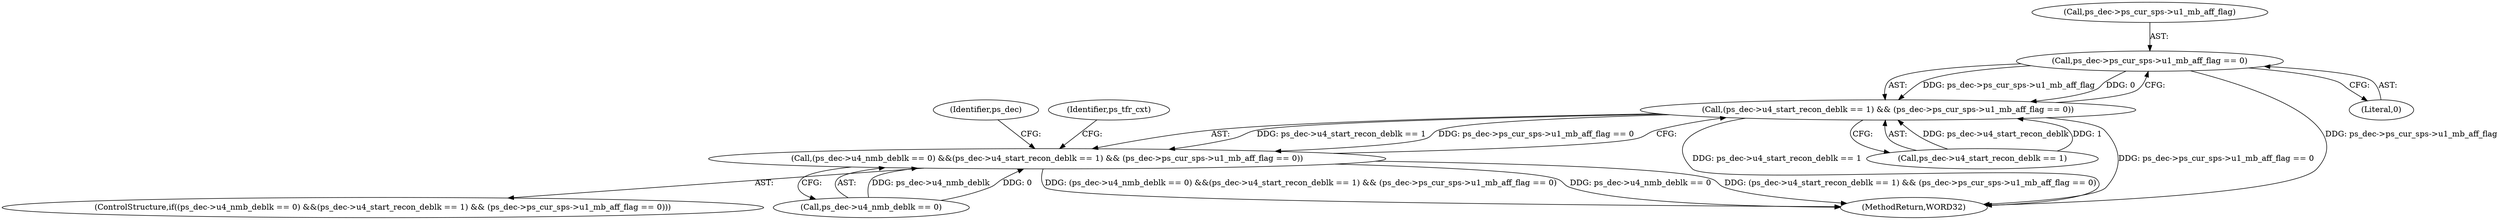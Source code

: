 digraph "0_Android_e629194c62a9a129ce378e08cb1059a8a53f1795@pointer" {
"1001601" [label="(Call,ps_dec->ps_cur_sps->u1_mb_aff_flag == 0)"];
"1001595" [label="(Call,(ps_dec->u4_start_recon_deblk == 1) && (ps_dec->ps_cur_sps->u1_mb_aff_flag == 0))"];
"1001589" [label="(Call,(ps_dec->u4_nmb_deblk == 0) &&(ps_dec->u4_start_recon_deblk == 1) && (ps_dec->ps_cur_sps->u1_mb_aff_flag == 0))"];
"1001596" [label="(Call,ps_dec->u4_start_recon_deblk == 1)"];
"1001588" [label="(ControlStructure,if((ps_dec->u4_nmb_deblk == 0) &&(ps_dec->u4_start_recon_deblk == 1) && (ps_dec->ps_cur_sps->u1_mb_aff_flag == 0)))"];
"1001601" [label="(Call,ps_dec->ps_cur_sps->u1_mb_aff_flag == 0)"];
"1001590" [label="(Call,ps_dec->u4_nmb_deblk == 0)"];
"1001602" [label="(Call,ps_dec->ps_cur_sps->u1_mb_aff_flag)"];
"1002124" [label="(MethodReturn,WORD32)"];
"1001677" [label="(Identifier,ps_dec)"];
"1001607" [label="(Literal,0)"];
"1001589" [label="(Call,(ps_dec->u4_nmb_deblk == 0) &&(ps_dec->u4_start_recon_deblk == 1) && (ps_dec->ps_cur_sps->u1_mb_aff_flag == 0))"];
"1001595" [label="(Call,(ps_dec->u4_start_recon_deblk == 1) && (ps_dec->ps_cur_sps->u1_mb_aff_flag == 0))"];
"1001614" [label="(Identifier,ps_tfr_cxt)"];
"1001601" -> "1001595"  [label="AST: "];
"1001601" -> "1001607"  [label="CFG: "];
"1001602" -> "1001601"  [label="AST: "];
"1001607" -> "1001601"  [label="AST: "];
"1001595" -> "1001601"  [label="CFG: "];
"1001601" -> "1002124"  [label="DDG: ps_dec->ps_cur_sps->u1_mb_aff_flag"];
"1001601" -> "1001595"  [label="DDG: ps_dec->ps_cur_sps->u1_mb_aff_flag"];
"1001601" -> "1001595"  [label="DDG: 0"];
"1001595" -> "1001589"  [label="AST: "];
"1001595" -> "1001596"  [label="CFG: "];
"1001596" -> "1001595"  [label="AST: "];
"1001589" -> "1001595"  [label="CFG: "];
"1001595" -> "1002124"  [label="DDG: ps_dec->u4_start_recon_deblk == 1"];
"1001595" -> "1002124"  [label="DDG: ps_dec->ps_cur_sps->u1_mb_aff_flag == 0"];
"1001595" -> "1001589"  [label="DDG: ps_dec->u4_start_recon_deblk == 1"];
"1001595" -> "1001589"  [label="DDG: ps_dec->ps_cur_sps->u1_mb_aff_flag == 0"];
"1001596" -> "1001595"  [label="DDG: ps_dec->u4_start_recon_deblk"];
"1001596" -> "1001595"  [label="DDG: 1"];
"1001589" -> "1001588"  [label="AST: "];
"1001589" -> "1001590"  [label="CFG: "];
"1001590" -> "1001589"  [label="AST: "];
"1001614" -> "1001589"  [label="CFG: "];
"1001677" -> "1001589"  [label="CFG: "];
"1001589" -> "1002124"  [label="DDG: (ps_dec->u4_nmb_deblk == 0) &&(ps_dec->u4_start_recon_deblk == 1) && (ps_dec->ps_cur_sps->u1_mb_aff_flag == 0)"];
"1001589" -> "1002124"  [label="DDG: ps_dec->u4_nmb_deblk == 0"];
"1001589" -> "1002124"  [label="DDG: (ps_dec->u4_start_recon_deblk == 1) && (ps_dec->ps_cur_sps->u1_mb_aff_flag == 0)"];
"1001590" -> "1001589"  [label="DDG: ps_dec->u4_nmb_deblk"];
"1001590" -> "1001589"  [label="DDG: 0"];
}
